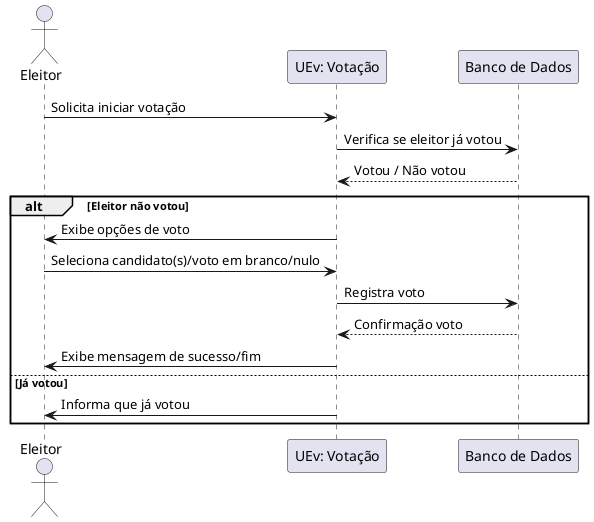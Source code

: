 @startuml
actor "Eleitor" as Eleitor
participant "UEv: Votação" as UEV
participant "Banco de Dados" as BD

Eleitor -> UEV : Solicita iniciar votação
UEV -> BD : Verifica se eleitor já votou
BD --> UEV : Votou / Não votou
alt Eleitor não votou
    UEV -> Eleitor : Exibe opções de voto
    Eleitor -> UEV : Seleciona candidato(s)/voto em branco/nulo
    UEV -> BD : Registra voto
    BD --> UEV : Confirmação voto
    UEV -> Eleitor : Exibe mensagem de sucesso/fim
else Já votou
    UEV -> Eleitor : Informa que já votou
end
@enduml
